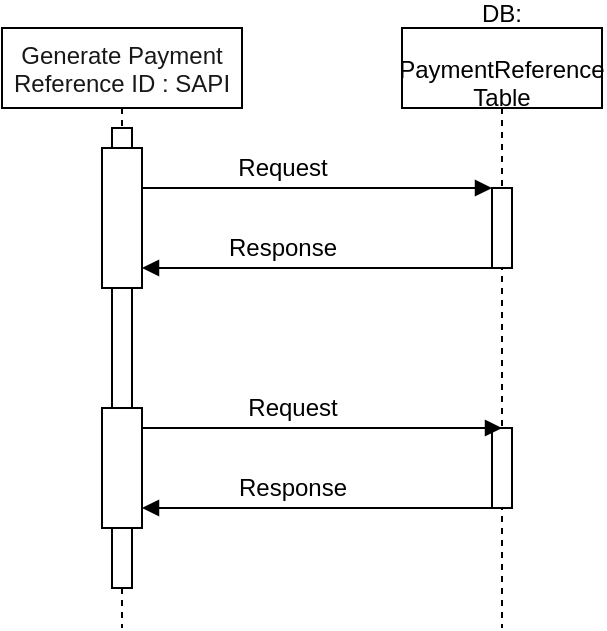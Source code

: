 <mxfile version="14.5.4" type="device"><diagram id="kgpKYQtTHZ0yAKxKKP6v" name="Page-1"><mxGraphModel dx="1186" dy="801" grid="1" gridSize="10" guides="1" tooltips="1" connect="1" arrows="1" fold="1" page="1" pageScale="1" pageWidth="850" pageHeight="1100" math="0" shadow="0"><root><mxCell id="0"/><mxCell id="1" parent="0"/><mxCell id="3nuBFxr9cyL0pnOWT2aG-1" value="Generate Payment &#xA;Reference ID : SAPI" style="shape=umlLifeline;perimeter=lifelinePerimeter;container=1;collapsible=0;recursiveResize=0;rounded=0;shadow=0;strokeWidth=1;textOpacity=90;spacing=0;" parent="1" vertex="1"><mxGeometry x="100" y="80" width="120" height="300" as="geometry"/></mxCell><mxCell id="3nuBFxr9cyL0pnOWT2aG-4" value="" style="points=[];perimeter=orthogonalPerimeter;rounded=0;shadow=0;strokeWidth=1;" parent="3nuBFxr9cyL0pnOWT2aG-1" vertex="1"><mxGeometry x="90" y="120" as="geometry"/></mxCell><mxCell id="cjBx_AJiOtOniOKg_ZhH-9" value="" style="points=[];perimeter=orthogonalPerimeter;rounded=0;shadow=0;strokeWidth=1;" vertex="1" parent="3nuBFxr9cyL0pnOWT2aG-1"><mxGeometry x="55" y="50" width="10" height="230" as="geometry"/></mxCell><mxCell id="cjBx_AJiOtOniOKg_ZhH-10" value="" style="points=[];perimeter=orthogonalPerimeter;rounded=0;shadow=0;strokeWidth=1;" vertex="1" parent="3nuBFxr9cyL0pnOWT2aG-1"><mxGeometry x="50" y="60" width="20" height="70" as="geometry"/></mxCell><mxCell id="3nuBFxr9cyL0pnOWT2aG-5" value="DB: &#xA;&#xA;PaymentReference&#xA;Table&#xA;" style="shape=umlLifeline;perimeter=lifelinePerimeter;container=1;collapsible=0;recursiveResize=0;rounded=0;shadow=0;strokeWidth=1;" parent="1" vertex="1"><mxGeometry x="300" y="80" width="100" height="300" as="geometry"/></mxCell><mxCell id="3nuBFxr9cyL0pnOWT2aG-6" value="" style="points=[];perimeter=orthogonalPerimeter;rounded=0;shadow=0;strokeWidth=1;" parent="3nuBFxr9cyL0pnOWT2aG-5" vertex="1"><mxGeometry x="45" y="80" width="10" height="40" as="geometry"/></mxCell><mxCell id="cjBx_AJiOtOniOKg_ZhH-3" value="" style="points=[];perimeter=orthogonalPerimeter;rounded=0;shadow=0;strokeWidth=1;" vertex="1" parent="3nuBFxr9cyL0pnOWT2aG-5"><mxGeometry x="45" y="200" width="10" height="40" as="geometry"/></mxCell><mxCell id="3nuBFxr9cyL0pnOWT2aG-8" value="" style="verticalAlign=bottom;endArrow=block;entryX=0;entryY=0;shadow=0;strokeWidth=1;" parent="1" target="3nuBFxr9cyL0pnOWT2aG-6" edge="1"><mxGeometry relative="1" as="geometry"><mxPoint x="170" y="160" as="sourcePoint"/></mxGeometry></mxCell><mxCell id="3nuBFxr9cyL0pnOWT2aG-9" value="" style="verticalAlign=bottom;endArrow=block;shadow=0;strokeWidth=1;" parent="1" source="3nuBFxr9cyL0pnOWT2aG-6" edge="1"><mxGeometry relative="1" as="geometry"><mxPoint x="240" y="200" as="sourcePoint"/><mxPoint x="170" y="200" as="targetPoint"/></mxGeometry></mxCell><mxCell id="cjBx_AJiOtOniOKg_ZhH-1" value="Request" style="text;html=1;align=center;verticalAlign=middle;resizable=0;points=[];autosize=1;" vertex="1" parent="1"><mxGeometry x="210" y="140" width="60" height="20" as="geometry"/></mxCell><mxCell id="cjBx_AJiOtOniOKg_ZhH-2" value="Response" style="text;html=1;align=center;verticalAlign=middle;resizable=0;points=[];autosize=1;" vertex="1" parent="1"><mxGeometry x="205" y="180" width="70" height="20" as="geometry"/></mxCell><mxCell id="cjBx_AJiOtOniOKg_ZhH-5" value="" style="verticalAlign=bottom;endArrow=block;entryX=0;entryY=0;shadow=0;strokeWidth=1;" edge="1" parent="1" source="cjBx_AJiOtOniOKg_ZhH-16"><mxGeometry relative="1" as="geometry"><mxPoint x="190" y="280" as="sourcePoint"/><mxPoint x="350" y="280" as="targetPoint"/></mxGeometry></mxCell><mxCell id="cjBx_AJiOtOniOKg_ZhH-6" value="Response" style="text;html=1;align=center;verticalAlign=middle;resizable=0;points=[];autosize=1;" vertex="1" parent="1"><mxGeometry x="210" y="300" width="70" height="20" as="geometry"/></mxCell><mxCell id="cjBx_AJiOtOniOKg_ZhH-7" value="" style="verticalAlign=bottom;endArrow=block;shadow=0;strokeWidth=1;" edge="1" parent="1" target="cjBx_AJiOtOniOKg_ZhH-16"><mxGeometry relative="1" as="geometry"><mxPoint x="350" y="320" as="sourcePoint"/><mxPoint x="190" y="320" as="targetPoint"/></mxGeometry></mxCell><mxCell id="cjBx_AJiOtOniOKg_ZhH-8" value="Request" style="text;html=1;align=center;verticalAlign=middle;resizable=0;points=[];autosize=1;" vertex="1" parent="1"><mxGeometry x="215" y="260" width="60" height="20" as="geometry"/></mxCell><mxCell id="cjBx_AJiOtOniOKg_ZhH-16" value="" style="points=[];perimeter=orthogonalPerimeter;rounded=0;shadow=0;strokeWidth=1;" vertex="1" parent="1"><mxGeometry x="150" y="270" width="20" height="60" as="geometry"/></mxCell></root></mxGraphModel></diagram></mxfile>